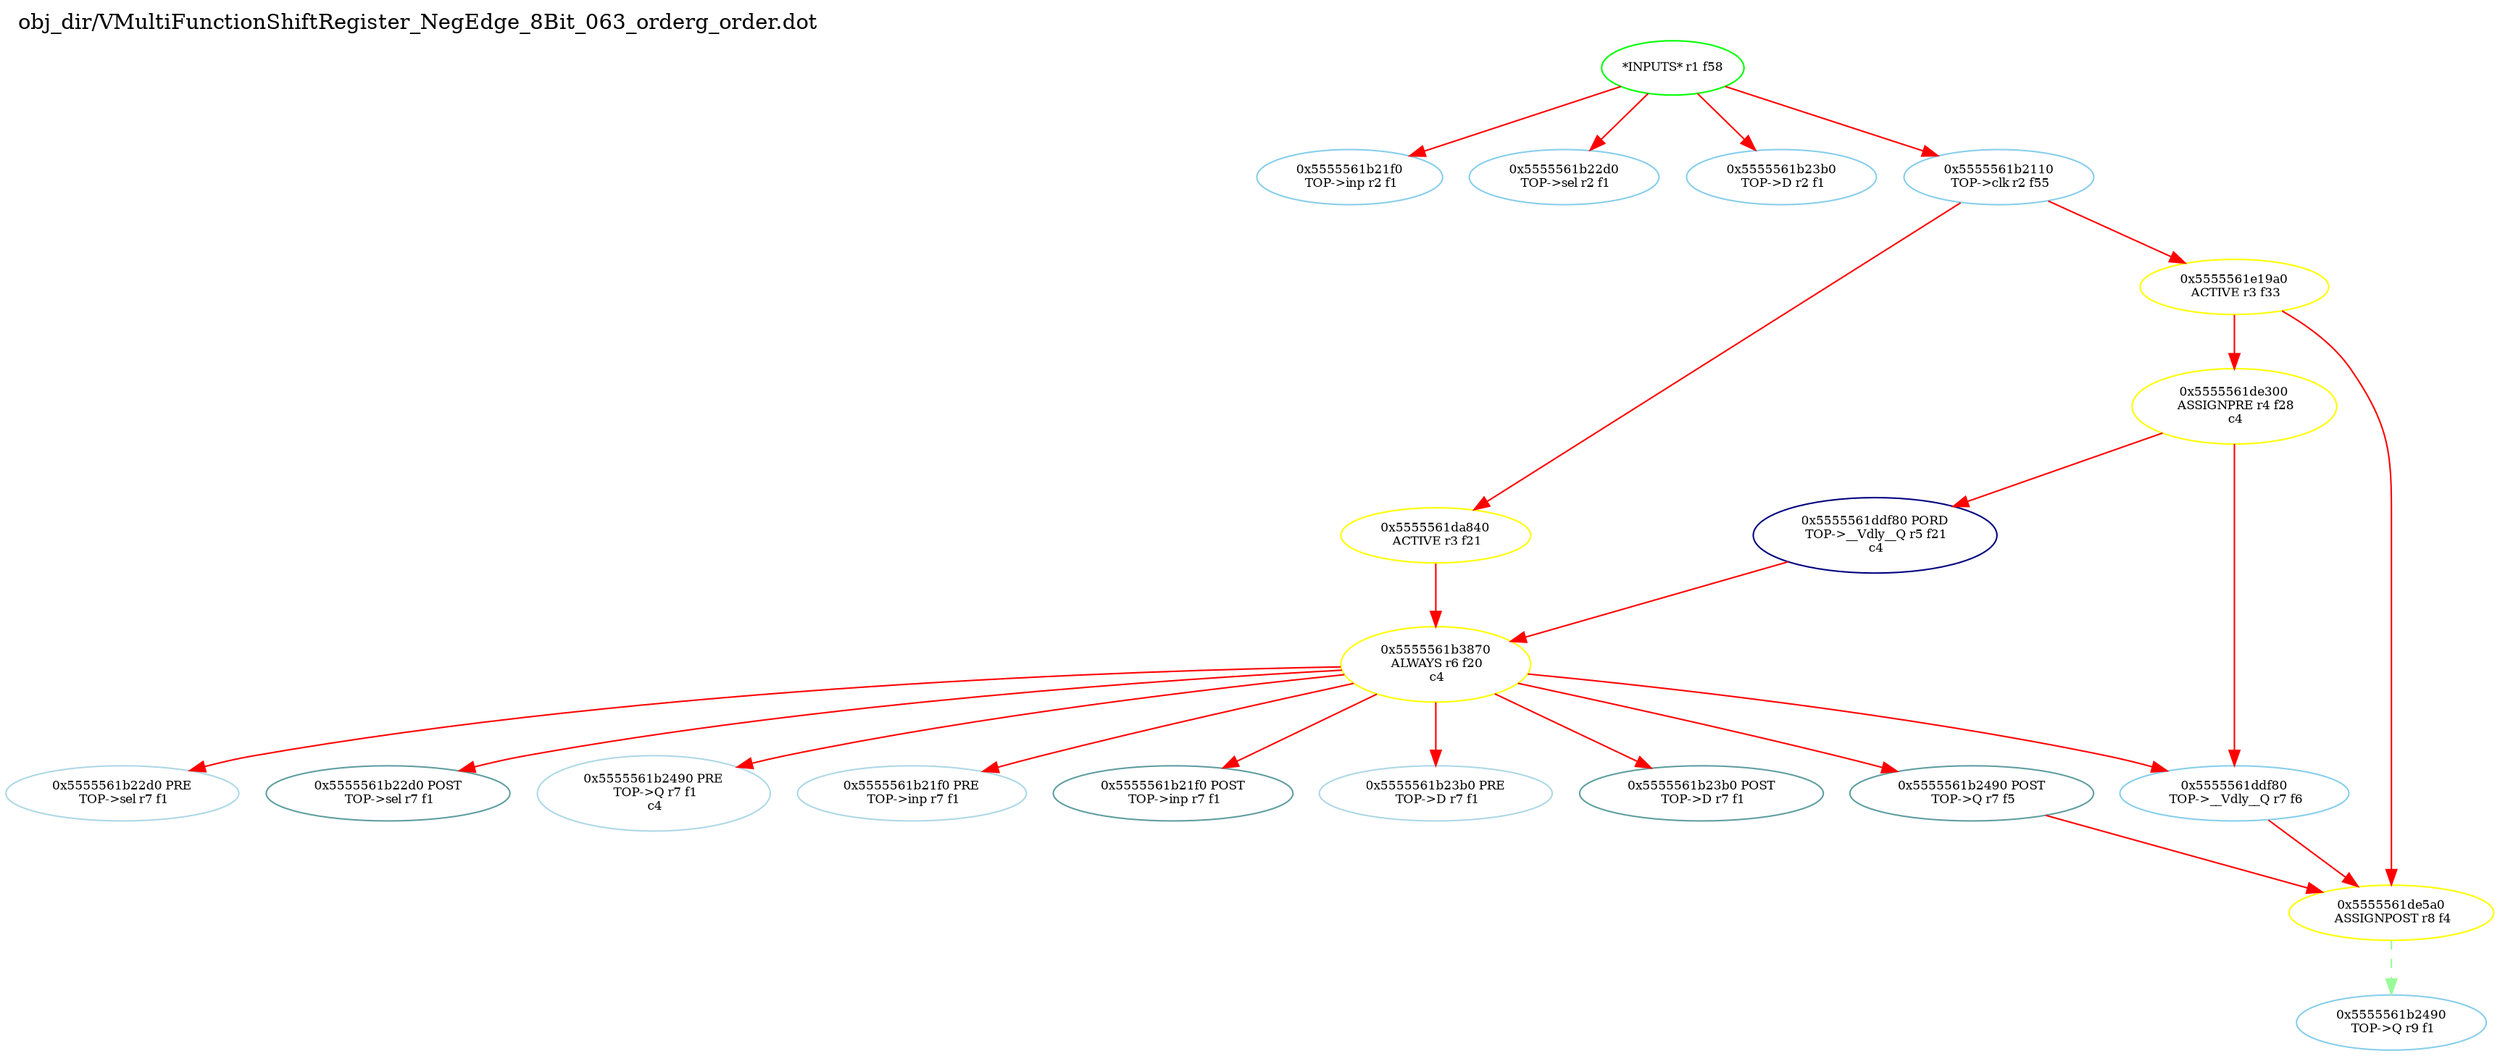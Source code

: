 digraph v3graph {
	graph	[label="obj_dir/VMultiFunctionShiftRegister_NegEdge_8Bit_063_orderg_order.dot",
		 labelloc=t, labeljust=l,
		 //size="7.5,10",
		 rankdir=TB];
	n0	[fontsize=8 label="*INPUTS* r1 f58", color=green];
	n0x5555561b2010_1	[fontsize=8 label="0x5555561b21f0\n TOP->inp r2 f1", color=skyblue];
	n0x5555561b2010_2	[fontsize=8 label="0x5555561b22d0\n TOP->sel r2 f1", color=skyblue];
	n0x5555561b2010_3	[fontsize=8 label="0x5555561b23b0\n TOP->D r2 f1", color=skyblue];
	n0x5555561b2010_4	[fontsize=8 label="0x5555561b2110\n TOP->clk r2 f55", color=skyblue];
	n0x5555561b2010_5	[fontsize=8 label="0x5555561da840\n ACTIVE r3 f21", color=yellow];
	n0x5555561b2010_6	[fontsize=8 label="0x5555561e19a0\n ACTIVE r3 f33", color=yellow];
	n0x5555561b2010_7	[fontsize=8 label="0x5555561de300\n ASSIGNPRE r4 f28\n c4", color=yellow];
	n0x5555561b2010_8	[fontsize=8 label="0x5555561ddf80 PORD\n TOP->__Vdly__Q r5 f21\n c4", color=NavyBlue];
	n0x5555561b2010_9	[fontsize=8 label="0x5555561b3870\n ALWAYS r6 f20\n c4", color=yellow];
	n0x5555561b2010_10	[fontsize=8 label="0x5555561b22d0 PRE\n TOP->sel r7 f1", color=lightblue];
	n0x5555561b2010_11	[fontsize=8 label="0x5555561b22d0 POST\n TOP->sel r7 f1", color=CadetBlue];
	n0x5555561b2010_12	[fontsize=8 label="0x5555561b2490 PRE\n TOP->Q r7 f1\n c4", color=lightblue];
	n0x5555561b2010_13	[fontsize=8 label="0x5555561b21f0 PRE\n TOP->inp r7 f1", color=lightblue];
	n0x5555561b2010_14	[fontsize=8 label="0x5555561b21f0 POST\n TOP->inp r7 f1", color=CadetBlue];
	n0x5555561b2010_15	[fontsize=8 label="0x5555561b23b0 PRE\n TOP->D r7 f1", color=lightblue];
	n0x5555561b2010_16	[fontsize=8 label="0x5555561b23b0 POST\n TOP->D r7 f1", color=CadetBlue];
	n0x5555561b2010_17	[fontsize=8 label="0x5555561b2490 POST\n TOP->Q r7 f5", color=CadetBlue];
	n0x5555561b2010_18	[fontsize=8 label="0x5555561ddf80\n TOP->__Vdly__Q r7 f6", color=skyblue];
	n0x5555561b2010_19	[fontsize=8 label="0x5555561de5a0\n ASSIGNPOST r8 f4", color=yellow];
	n0x5555561b2010_20	[fontsize=8 label="0x5555561b2490\n TOP->Q r9 f1", color=skyblue];
	n0 -> n0x5555561b2010_1 [fontsize=8 label="" weight=1 color=red];
	n0 -> n0x5555561b2010_2 [fontsize=8 label="" weight=1 color=red];
	n0 -> n0x5555561b2010_3 [fontsize=8 label="" weight=1 color=red];
	n0 -> n0x5555561b2010_4 [fontsize=8 label="" weight=1 color=red];
	n0x5555561b2010_4 -> n0x5555561b2010_5 [fontsize=8 label="" weight=8 color=red];
	n0x5555561b2010_4 -> n0x5555561b2010_6 [fontsize=8 label="" weight=8 color=red];
	n0x5555561b2010_5 -> n0x5555561b2010_9 [fontsize=8 label="" weight=32 color=red];
	n0x5555561b2010_6 -> n0x5555561b2010_7 [fontsize=8 label="" weight=32 color=red];
	n0x5555561b2010_6 -> n0x5555561b2010_19 [fontsize=8 label="" weight=32 color=red];
	n0x5555561b2010_7 -> n0x5555561b2010_8 [fontsize=8 label="" weight=32 color=red];
	n0x5555561b2010_7 -> n0x5555561b2010_18 [fontsize=8 label="" weight=32 color=red];
	n0x5555561b2010_8 -> n0x5555561b2010_9 [fontsize=8 label="" weight=32 color=red];
	n0x5555561b2010_9 -> n0x5555561b2010_10 [fontsize=8 label="" weight=32 color=red];
	n0x5555561b2010_9 -> n0x5555561b2010_11 [fontsize=8 label="" weight=2 color=red];
	n0x5555561b2010_9 -> n0x5555561b2010_12 [fontsize=8 label="" weight=32 color=red];
	n0x5555561b2010_9 -> n0x5555561b2010_13 [fontsize=8 label="" weight=32 color=red];
	n0x5555561b2010_9 -> n0x5555561b2010_14 [fontsize=8 label="" weight=2 color=red];
	n0x5555561b2010_9 -> n0x5555561b2010_15 [fontsize=8 label="" weight=32 color=red];
	n0x5555561b2010_9 -> n0x5555561b2010_16 [fontsize=8 label="" weight=2 color=red];
	n0x5555561b2010_9 -> n0x5555561b2010_17 [fontsize=8 label="" weight=2 color=red];
	n0x5555561b2010_9 -> n0x5555561b2010_18 [fontsize=8 label="" weight=32 color=red];
	n0x5555561b2010_17 -> n0x5555561b2010_19 [fontsize=8 label="" weight=2 color=red];
	n0x5555561b2010_18 -> n0x5555561b2010_19 [fontsize=8 label="" weight=8 color=red];
	n0x5555561b2010_19 -> n0x5555561b2010_20 [fontsize=8 label="" weight=1 color=PaleGreen style=dashed];
}
